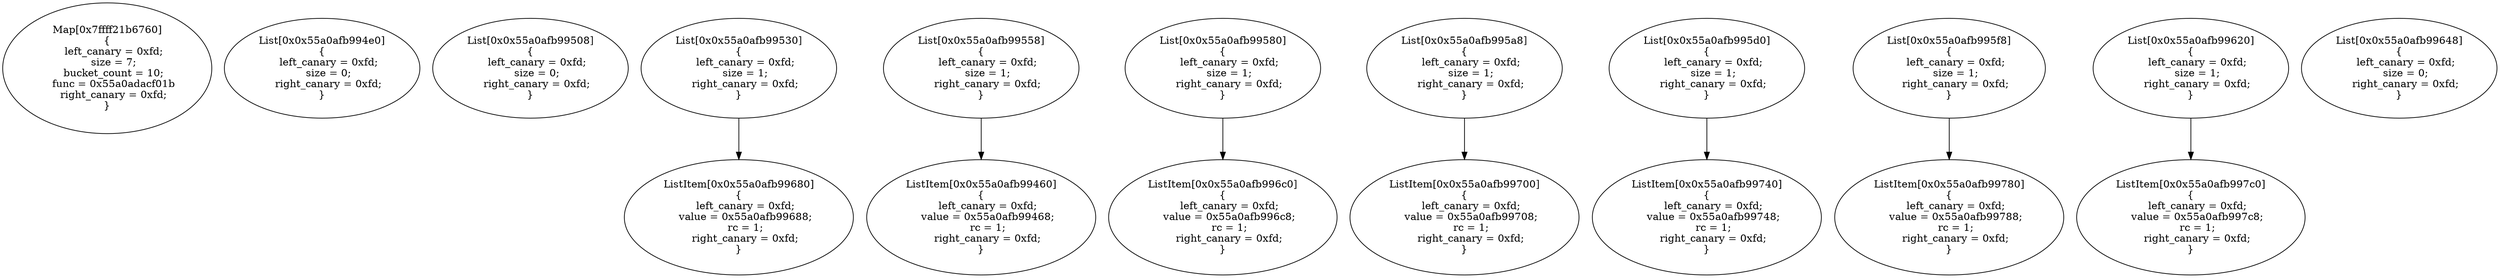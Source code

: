 digraph G { 
randkir="LR";
map_0x7ffff21b6760 [label="Map[0x7ffff21b6760]
{
    left_canary = 0xfd;
    size = 7;
    bucket_count = 10;
    func = 0x55a0adacf01b
    right_canary = 0xfd;
}
"]
list_0x55a0afb994e0 [label="List[0x0x55a0afb994e0]
{
    left_canary = 0xfd;
    size = 0;
    right_canary = 0xfd;
}
"]
list_0x55a0afb99508 [label="List[0x0x55a0afb99508]
{
    left_canary = 0xfd;
    size = 0;
    right_canary = 0xfd;
}
"]
list_0x55a0afb99530 [label="List[0x0x55a0afb99530]
{
    left_canary = 0xfd;
    size = 1;
    right_canary = 0xfd;
}
"]
list_0x55a0afb99530 -> litem_0x55a0afb99680
litem_0x55a0afb99680 [label="ListItem[0x0x55a0afb99680]
{
    left_canary = 0xfd;
    value = 0x55a0afb99688;
    rc = 1;
    right_canary = 0xfd;
}
"]
list_0x55a0afb99558 [label="List[0x0x55a0afb99558]
{
    left_canary = 0xfd;
    size = 1;
    right_canary = 0xfd;
}
"]
list_0x55a0afb99558 -> litem_0x55a0afb99460
litem_0x55a0afb99460 [label="ListItem[0x0x55a0afb99460]
{
    left_canary = 0xfd;
    value = 0x55a0afb99468;
    rc = 1;
    right_canary = 0xfd;
}
"]
list_0x55a0afb99580 [label="List[0x0x55a0afb99580]
{
    left_canary = 0xfd;
    size = 1;
    right_canary = 0xfd;
}
"]
list_0x55a0afb99580 -> litem_0x55a0afb996c0
litem_0x55a0afb996c0 [label="ListItem[0x0x55a0afb996c0]
{
    left_canary = 0xfd;
    value = 0x55a0afb996c8;
    rc = 1;
    right_canary = 0xfd;
}
"]
list_0x55a0afb995a8 [label="List[0x0x55a0afb995a8]
{
    left_canary = 0xfd;
    size = 1;
    right_canary = 0xfd;
}
"]
list_0x55a0afb995a8 -> litem_0x55a0afb99700
litem_0x55a0afb99700 [label="ListItem[0x0x55a0afb99700]
{
    left_canary = 0xfd;
    value = 0x55a0afb99708;
    rc = 1;
    right_canary = 0xfd;
}
"]
list_0x55a0afb995d0 [label="List[0x0x55a0afb995d0]
{
    left_canary = 0xfd;
    size = 1;
    right_canary = 0xfd;
}
"]
list_0x55a0afb995d0 -> litem_0x55a0afb99740
litem_0x55a0afb99740 [label="ListItem[0x0x55a0afb99740]
{
    left_canary = 0xfd;
    value = 0x55a0afb99748;
    rc = 1;
    right_canary = 0xfd;
}
"]
list_0x55a0afb995f8 [label="List[0x0x55a0afb995f8]
{
    left_canary = 0xfd;
    size = 1;
    right_canary = 0xfd;
}
"]
list_0x55a0afb995f8 -> litem_0x55a0afb99780
litem_0x55a0afb99780 [label="ListItem[0x0x55a0afb99780]
{
    left_canary = 0xfd;
    value = 0x55a0afb99788;
    rc = 1;
    right_canary = 0xfd;
}
"]
list_0x55a0afb99620 [label="List[0x0x55a0afb99620]
{
    left_canary = 0xfd;
    size = 1;
    right_canary = 0xfd;
}
"]
list_0x55a0afb99620 -> litem_0x55a0afb997c0
litem_0x55a0afb997c0 [label="ListItem[0x0x55a0afb997c0]
{
    left_canary = 0xfd;
    value = 0x55a0afb997c8;
    rc = 1;
    right_canary = 0xfd;
}
"]
list_0x55a0afb99648 [label="List[0x0x55a0afb99648]
{
    left_canary = 0xfd;
    size = 0;
    right_canary = 0xfd;
}
"]
}
